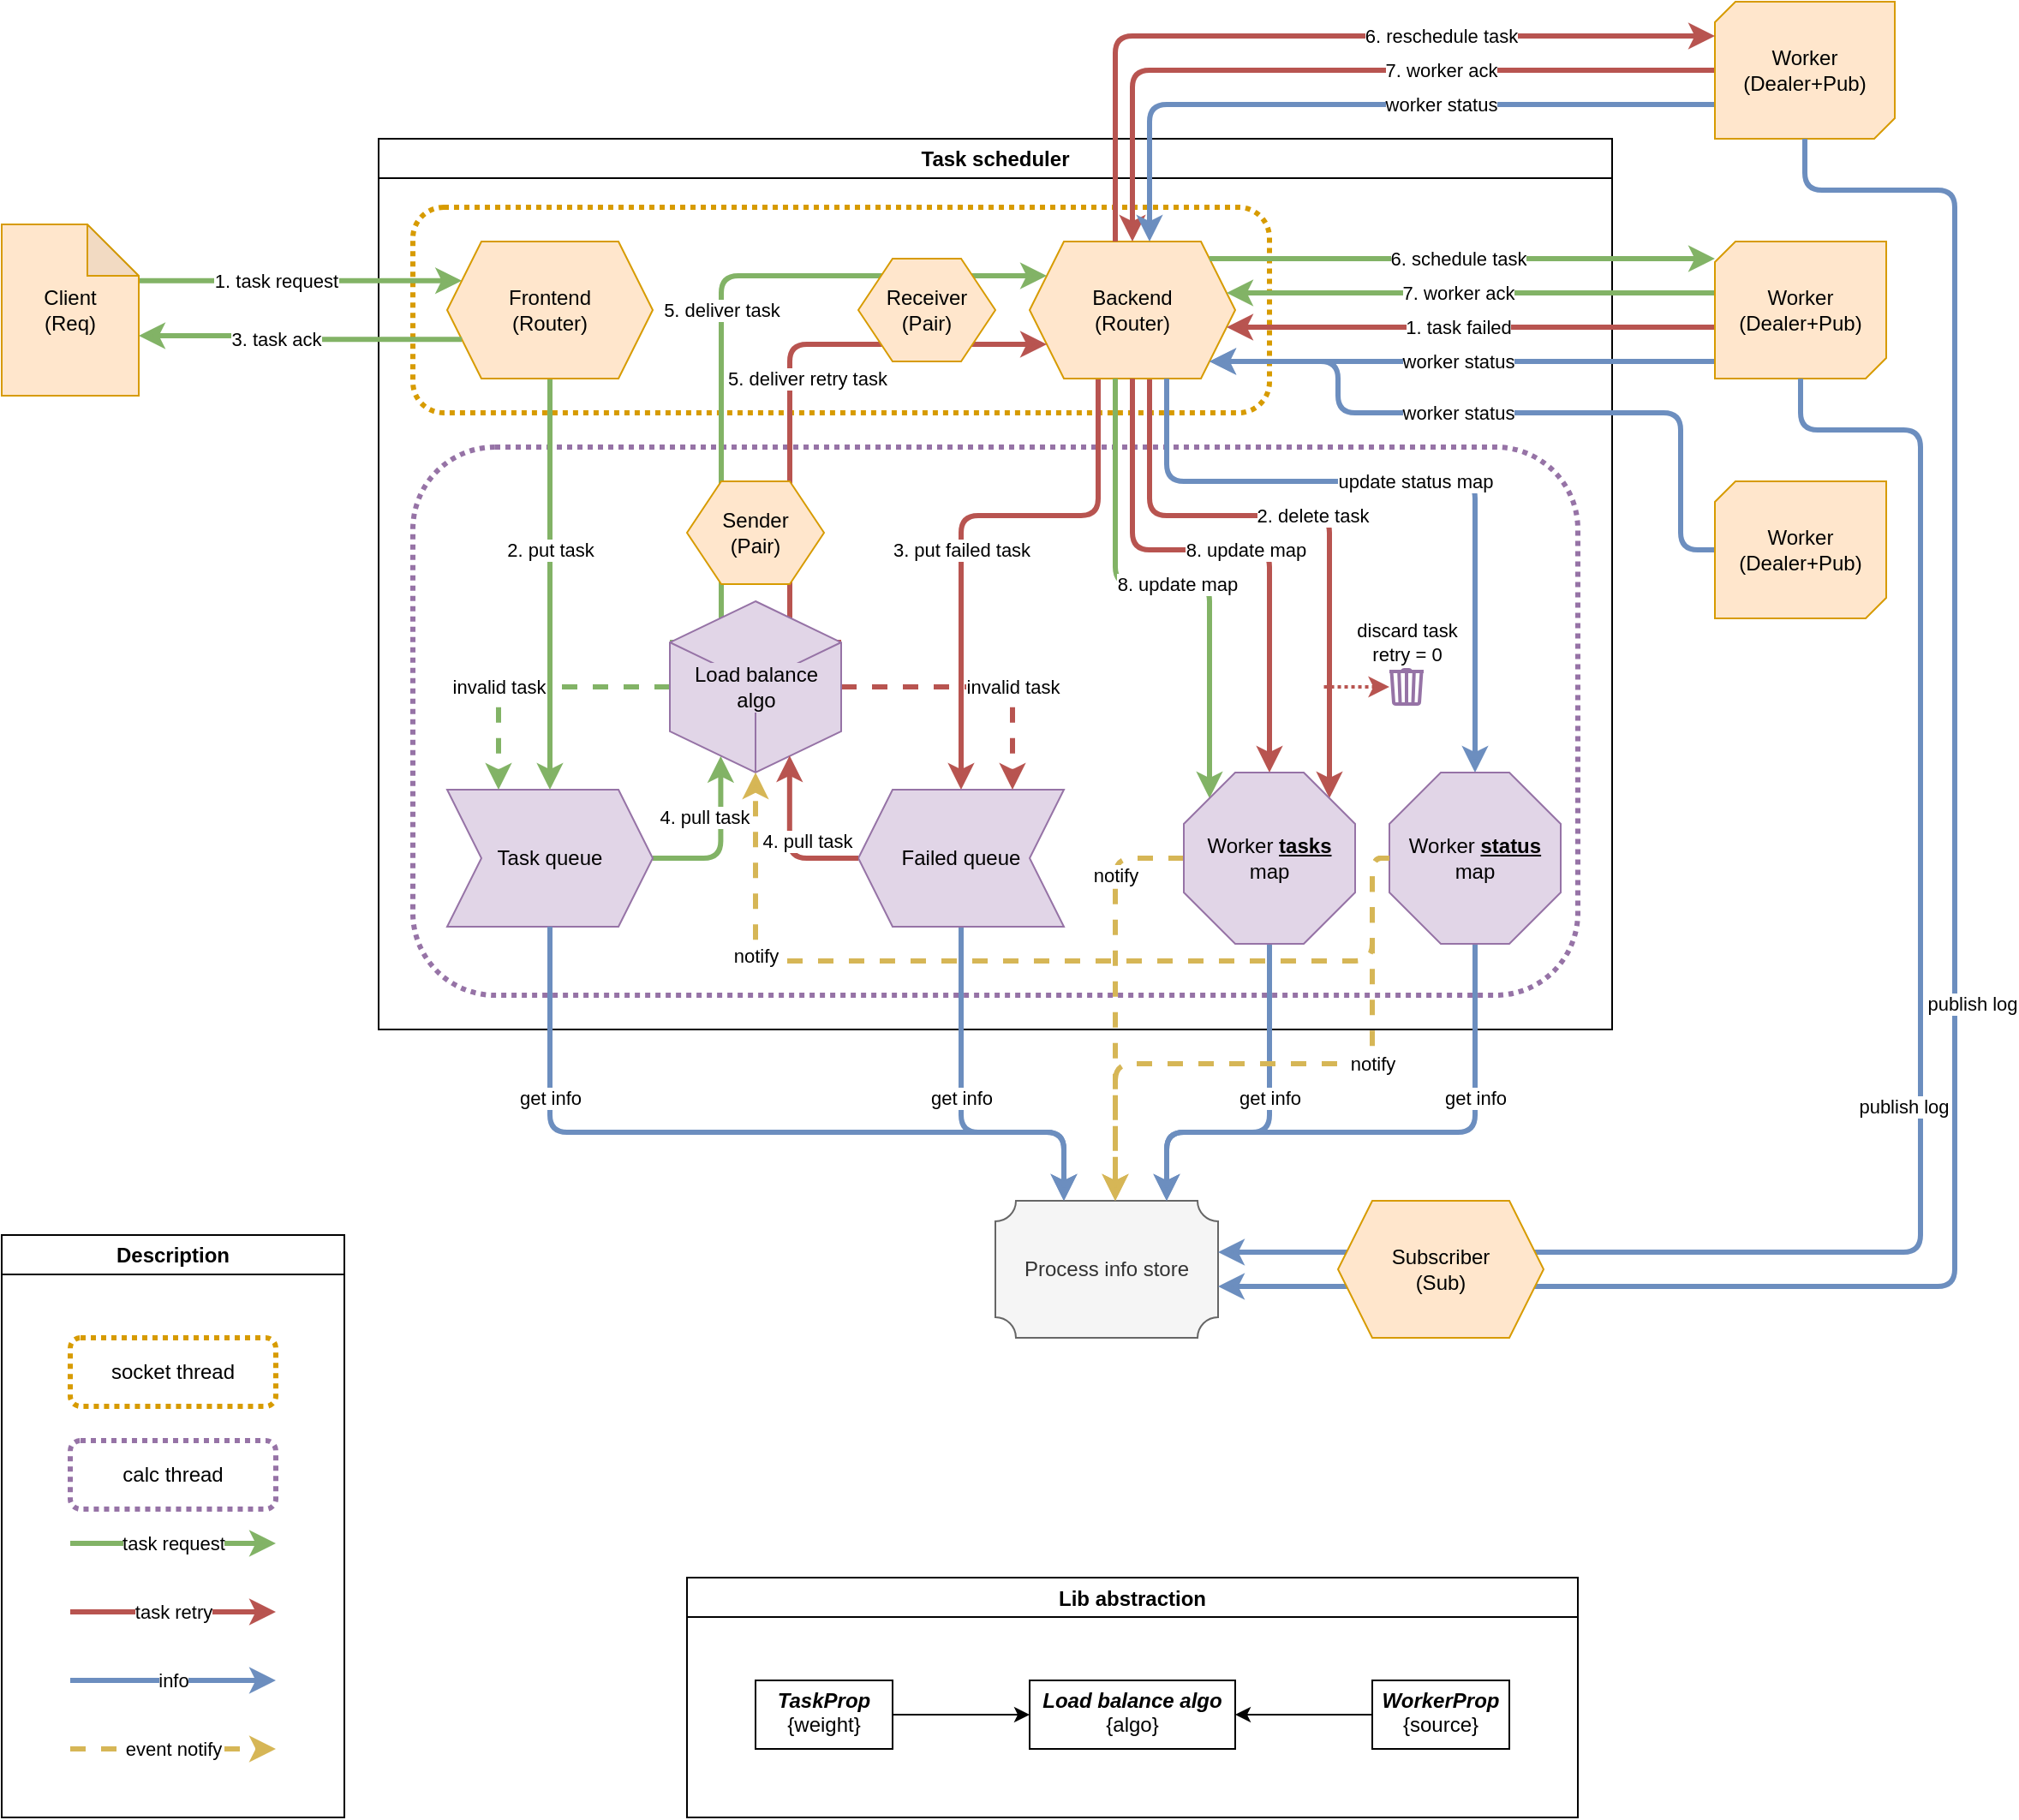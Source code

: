 <mxfile>
    <diagram id="xiL-nLfTT3lPNEiGtB9C" name="Page-1">
        <mxGraphModel dx="2049" dy="1181" grid="1" gridSize="10" guides="1" tooltips="1" connect="1" arrows="1" fold="1" page="0" pageScale="1" pageWidth="850" pageHeight="1100" math="0" shadow="0">
            <root>
                <mxCell id="0"/>
                <mxCell id="1" parent="0"/>
                <mxCell id="66" value="" style="rounded=1;whiteSpace=wrap;html=1;fillColor=none;dashed=1;strokeWidth=3;strokeColor=#9673A6;dashPattern=1 1;" parent="1" vertex="1">
                    <mxGeometry x="440" y="320" width="680" height="320" as="geometry"/>
                </mxCell>
                <mxCell id="65" value="" style="rounded=1;whiteSpace=wrap;html=1;fillColor=none;dashed=1;strokeWidth=3;strokeColor=#D79B00;dashPattern=1 1;" parent="1" vertex="1">
                    <mxGeometry x="440" y="180" width="500" height="120" as="geometry"/>
                </mxCell>
                <mxCell id="34" value="Task scheduler" style="swimlane;whiteSpace=wrap;html=1;container=0;" parent="1" vertex="1">
                    <mxGeometry x="420" y="140" width="720" height="520" as="geometry">
                        <mxRectangle x="440" y="160" width="120" height="30" as="alternateBounds"/>
                    </mxGeometry>
                </mxCell>
                <mxCell id="7" value="1. task request" style="edgeStyle=orthogonalEdgeStyle;html=1;entryX=0;entryY=0.25;entryDx=0;entryDy=0;fillColor=#d5e8d4;strokeColor=#82b366;strokeWidth=3;" parent="1" source="2" target="4" edge="1">
                    <mxGeometry x="-0.151" relative="1" as="geometry">
                        <Array as="points">
                            <mxPoint x="250" y="223"/>
                            <mxPoint x="250" y="223"/>
                        </Array>
                        <mxPoint as="offset"/>
                    </mxGeometry>
                </mxCell>
                <mxCell id="2" value="&lt;div&gt;Client&lt;/div&gt;&lt;div&gt;(&lt;span style=&quot;color: rgb(0, 0, 0); background-color: transparent;&quot;&gt;Req&lt;/span&gt;&lt;span style=&quot;background-color: transparent;&quot;&gt;)&lt;/span&gt;&lt;/div&gt;" style="shape=note;whiteSpace=wrap;html=1;backgroundOutline=1;darkOpacity=0.05;fillColor=#ffe6cc;strokeColor=#d79b00;" parent="1" vertex="1">
                    <mxGeometry x="200" y="190" width="80" height="100" as="geometry"/>
                </mxCell>
                <mxCell id="14" value="4. pull task" style="edgeStyle=orthogonalEdgeStyle;html=1;fillColor=#d5e8d4;strokeColor=#82b366;strokeWidth=3;exitX=1;exitY=0.5;exitDx=0;exitDy=0;entryX=0.297;entryY=0.904;entryDx=0;entryDy=0;entryPerimeter=0;" parent="1" source="3" target="20" edge="1">
                    <mxGeometry x="0.288" y="10" relative="1" as="geometry">
                        <Array as="points">
                            <mxPoint x="620" y="560"/>
                        </Array>
                        <mxPoint as="offset"/>
                    </mxGeometry>
                </mxCell>
                <mxCell id="3" value="Task queue" style="shape=step;perimeter=stepPerimeter;whiteSpace=wrap;html=1;fixedSize=1;fillColor=#e1d5e7;strokeColor=#9673a6;" parent="1" vertex="1">
                    <mxGeometry x="460" y="520" width="120" height="80" as="geometry"/>
                </mxCell>
                <mxCell id="12" value="2. put task" style="edgeStyle=orthogonalEdgeStyle;html=1;exitX=0.5;exitY=1;exitDx=0;exitDy=0;entryX=0.5;entryY=0;entryDx=0;entryDy=0;fillColor=#d5e8d4;strokeColor=#82b366;strokeWidth=3;" parent="1" source="4" target="3" edge="1">
                    <mxGeometry x="-0.167" relative="1" as="geometry">
                        <Array as="points"/>
                        <mxPoint as="offset"/>
                    </mxGeometry>
                </mxCell>
                <mxCell id="4" value="Frontend&lt;div&gt;(&lt;span style=&quot;color: rgb(0, 0, 0); background-color: transparent;&quot;&gt;Router&lt;/span&gt;&lt;span style=&quot;background-color: transparent;&quot;&gt;)&lt;/span&gt;&lt;/div&gt;" style="shape=hexagon;perimeter=hexagonPerimeter2;whiteSpace=wrap;html=1;fixedSize=1;fillColor=#ffe6cc;strokeColor=#d79b00;" parent="1" vertex="1">
                    <mxGeometry x="460" y="200" width="120" height="80" as="geometry"/>
                </mxCell>
                <mxCell id="24" value="2. delete task" style="edgeStyle=orthogonalEdgeStyle;html=1;rounded=1;strokeColor=#b85450;strokeWidth=3;align=center;verticalAlign=middle;fontFamily=Helvetica;fontSize=11;fontColor=default;labelBackgroundColor=default;endArrow=classic;fillColor=#f8cecc;entryX=0;entryY=0;entryDx=85;entryDy=15;entryPerimeter=0;" parent="1" source="5" target="9" edge="1">
                    <mxGeometry relative="1" as="geometry">
                        <mxPoint x="880.004" y="280" as="sourcePoint"/>
                        <mxPoint x="1184.97" y="505" as="targetPoint"/>
                        <Array as="points">
                            <mxPoint x="870" y="360"/>
                            <mxPoint x="975" y="360"/>
                        </Array>
                        <mxPoint as="offset"/>
                    </mxGeometry>
                </mxCell>
                <mxCell id="25" value="3. put failed task" style="edgeStyle=orthogonalEdgeStyle;html=1;rounded=1;strokeColor=#b85450;strokeWidth=3;align=center;verticalAlign=middle;fontFamily=Helvetica;fontSize=11;fontColor=default;labelBackgroundColor=default;endArrow=classic;fillColor=#f8cecc;" parent="1" source="5" target="8" edge="1">
                    <mxGeometry x="0.125" relative="1" as="geometry">
                        <mxPoint x="830" y="280" as="sourcePoint"/>
                        <mxPoint x="760" y="520" as="targetPoint"/>
                        <Array as="points">
                            <mxPoint x="840" y="360"/>
                            <mxPoint x="760" y="360"/>
                        </Array>
                        <mxPoint as="offset"/>
                    </mxGeometry>
                </mxCell>
                <mxCell id="5" value="Backend&lt;div&gt;(&lt;span style=&quot;color: rgb(0, 0, 0); background-color: transparent;&quot;&gt;Router)&lt;/span&gt;&lt;/div&gt;" style="shape=hexagon;perimeter=hexagonPerimeter2;whiteSpace=wrap;html=1;fixedSize=1;fillColor=#ffe6cc;strokeColor=#d79b00;" parent="1" vertex="1">
                    <mxGeometry x="800" y="200" width="120" height="80" as="geometry"/>
                </mxCell>
                <mxCell id="17" value="7. worker ack" style="edgeStyle=orthogonalEdgeStyle;html=1;fillColor=#d5e8d4;strokeColor=#82b366;strokeWidth=3;" parent="1" source="6" target="5" edge="1">
                    <mxGeometry x="0.053" relative="1" as="geometry">
                        <mxPoint x="1070" y="210" as="targetPoint"/>
                        <Array as="points">
                            <mxPoint x="1010" y="230"/>
                            <mxPoint x="1010" y="230"/>
                        </Array>
                        <mxPoint as="offset"/>
                    </mxGeometry>
                </mxCell>
                <mxCell id="23" value="1. task failed" style="edgeStyle=orthogonalEdgeStyle;html=1;rounded=1;strokeColor=#b85450;strokeWidth=3;align=center;verticalAlign=middle;fontFamily=Helvetica;fontSize=11;fontColor=default;labelBackgroundColor=default;endArrow=classic;fillColor=#f8cecc;" parent="1" source="6" target="5" edge="1">
                    <mxGeometry x="0.053" relative="1" as="geometry">
                        <Array as="points">
                            <mxPoint x="960" y="250"/>
                            <mxPoint x="960" y="250"/>
                        </Array>
                        <mxPoint as="offset"/>
                    </mxGeometry>
                </mxCell>
                <mxCell id="54" value="worker status" style="edgeStyle=orthogonalEdgeStyle;html=1;rounded=1;strokeColor=#6c8ebf;strokeWidth=3;align=center;verticalAlign=middle;fontFamily=Helvetica;fontSize=11;fontColor=default;labelBackgroundColor=default;endArrow=classic;fillColor=#dae8fc;" parent="1" source="6" target="5" edge="1">
                    <mxGeometry x="0.017" relative="1" as="geometry">
                        <Array as="points">
                            <mxPoint x="970" y="270"/>
                            <mxPoint x="970" y="270"/>
                        </Array>
                        <mxPoint as="offset"/>
                    </mxGeometry>
                </mxCell>
                <mxCell id="6" value="&lt;span style=&quot;color: rgb(0, 0, 0);&quot;&gt;Worker&lt;/span&gt;&lt;div&gt;(&lt;span style=&quot;background-color: transparent; color: rgb(0, 0, 0);&quot;&gt;Dealer+Pub&lt;/span&gt;&lt;span style=&quot;background-color: transparent;&quot;&gt;)&lt;/span&gt;&lt;/div&gt;" style="verticalLabelPosition=middle;verticalAlign=middle;shape=mxgraph.basic.diag_snip_rect;dx=6;whiteSpace=wrap;html=1;horizontal=1;labelPosition=center;align=center;fillColor=#ffe6cc;strokeColor=#d79b00;" parent="1" vertex="1">
                    <mxGeometry x="1200" y="200" width="100" height="80" as="geometry"/>
                </mxCell>
                <mxCell id="39" value="get info" style="edgeStyle=orthogonalEdgeStyle;html=1;rounded=1;strokeColor=#6c8ebf;strokeWidth=3;align=center;verticalAlign=middle;fontFamily=Helvetica;fontSize=11;fontColor=default;labelBackgroundColor=default;endArrow=classic;fillColor=#dae8fc;" parent="1" source="8" target="19" edge="1">
                    <mxGeometry x="-0.091" relative="1" as="geometry">
                        <Array as="points">
                            <mxPoint x="760" y="720"/>
                            <mxPoint x="820" y="720"/>
                        </Array>
                        <mxPoint as="offset"/>
                    </mxGeometry>
                </mxCell>
                <mxCell id="8" value="Failed queue" style="shape=step;perimeter=stepPerimeter;whiteSpace=wrap;html=1;fixedSize=1;fillColor=#e1d5e7;strokeColor=#9673a6;direction=west;" parent="1" vertex="1">
                    <mxGeometry x="700" y="520" width="120" height="80" as="geometry"/>
                </mxCell>
                <mxCell id="29" value="7. worker ack" style="edgeStyle=orthogonalEdgeStyle;html=1;rounded=1;strokeColor=#b85450;strokeWidth=3;align=center;verticalAlign=middle;fontFamily=Helvetica;fontSize=11;fontColor=default;labelBackgroundColor=default;endArrow=classic;fillColor=#f8cecc;" parent="1" source="10" target="5" edge="1">
                    <mxGeometry x="-0.273" relative="1" as="geometry">
                        <Array as="points">
                            <mxPoint x="860" y="100"/>
                        </Array>
                        <mxPoint as="offset"/>
                    </mxGeometry>
                </mxCell>
                <mxCell id="52" value="worker status" style="edgeStyle=orthogonalEdgeStyle;html=1;rounded=1;strokeColor=#6c8ebf;strokeWidth=3;align=center;verticalAlign=middle;fontFamily=Helvetica;fontSize=11;fontColor=default;labelBackgroundColor=default;endArrow=classic;fillColor=#dae8fc;" parent="1" source="10" target="5" edge="1">
                    <mxGeometry x="-0.219" relative="1" as="geometry">
                        <Array as="points">
                            <mxPoint x="870" y="120"/>
                        </Array>
                        <mxPoint as="offset"/>
                    </mxGeometry>
                </mxCell>
                <mxCell id="10" value="Worker&lt;div&gt;(&lt;span style=&quot;color: rgb(0, 0, 0); background-color: transparent;&quot;&gt;Dealer+Pub&lt;/span&gt;&lt;span style=&quot;background-color: transparent;&quot;&gt;)&lt;/span&gt;&lt;/div&gt;" style="verticalLabelPosition=middle;verticalAlign=middle;shape=mxgraph.basic.diag_snip_rect;dx=6;whiteSpace=wrap;html=1;horizontal=1;labelPosition=center;align=center;fillColor=#ffe6cc;strokeColor=#d79b00;" parent="1" vertex="1">
                    <mxGeometry x="1200" y="60" width="105" height="80" as="geometry"/>
                </mxCell>
                <mxCell id="13" value="3. task ack" style="edgeStyle=orthogonalEdgeStyle;html=1;exitX=0;exitY=0.75;exitDx=0;exitDy=0;entryX=0;entryY=0;entryDx=80;entryDy=65;entryPerimeter=0;fillColor=#d5e8d4;strokeColor=#82b366;strokeWidth=3;" parent="1" source="4" target="2" edge="1">
                    <mxGeometry x="0.161" y="2" relative="1" as="geometry">
                        <mxPoint as="offset"/>
                    </mxGeometry>
                </mxCell>
                <mxCell id="15" value="8. update map" style="edgeStyle=orthogonalEdgeStyle;html=1;fillColor=#d5e8d4;strokeColor=#82b366;strokeWidth=3;entryX=0;entryY=0;entryDx=15;entryDy=15;entryPerimeter=0;" parent="1" source="5" target="9" edge="1">
                    <mxGeometry x="0.035" relative="1" as="geometry">
                        <Array as="points">
                            <mxPoint x="850" y="400"/>
                            <mxPoint x="905" y="400"/>
                        </Array>
                        <mxPoint as="offset"/>
                    </mxGeometry>
                </mxCell>
                <mxCell id="16" value="6. schedule task" style="edgeStyle=orthogonalEdgeStyle;html=1;fillColor=#d5e8d4;strokeColor=#82b366;strokeWidth=3;" parent="1" source="5" target="6" edge="1">
                    <mxGeometry x="-0.017" relative="1" as="geometry">
                        <mxPoint x="1100" y="330" as="targetPoint"/>
                        <Array as="points">
                            <mxPoint x="1020" y="210"/>
                            <mxPoint x="1020" y="210"/>
                        </Array>
                        <mxPoint as="offset"/>
                    </mxGeometry>
                </mxCell>
                <mxCell id="19" value="Process info store" style="verticalLabelPosition=middle;verticalAlign=middle;html=1;shape=mxgraph.basic.plaque;dx=6;whiteSpace=wrap;labelPosition=center;align=center;fillColor=#f5f5f5;fontColor=#333333;strokeColor=#666666;" parent="1" vertex="1">
                    <mxGeometry x="780" y="760" width="130" height="80" as="geometry"/>
                </mxCell>
                <mxCell id="21" value="5. deliver task" style="edgeStyle=orthogonalEdgeStyle;html=1;fillColor=#d5e8d4;strokeColor=#82b366;strokeWidth=3;exitX=0;exitY=0;exitDx=0;exitDy=24.008;exitPerimeter=0;" parent="1" source="20" target="5" edge="1">
                    <mxGeometry x="0.033" relative="1" as="geometry">
                        <Array as="points">
                            <mxPoint x="620" y="434"/>
                            <mxPoint x="620" y="220"/>
                        </Array>
                        <mxPoint as="offset"/>
                        <mxPoint x="620" y="230" as="targetPoint"/>
                    </mxGeometry>
                </mxCell>
                <mxCell id="36" value="Text" style="edgeLabel;html=1;align=center;verticalAlign=middle;resizable=0;points=[];" parent="21" vertex="1" connectable="0">
                    <mxGeometry x="-0.858" y="-2" relative="1" as="geometry">
                        <mxPoint as="offset"/>
                    </mxGeometry>
                </mxCell>
                <mxCell id="27" value="5. deliver retry task" style="edgeStyle=orthogonalEdgeStyle;html=1;rounded=1;strokeColor=#b85450;strokeWidth=3;align=center;verticalAlign=middle;fontFamily=Helvetica;fontSize=11;fontColor=default;labelBackgroundColor=default;endArrow=classic;fillColor=#f8cecc;exitX=0;exitY=0;exitDx=100;exitDy=24.008;exitPerimeter=0;" parent="1" source="20" target="5" edge="1">
                    <mxGeometry x="0.04" y="-10" relative="1" as="geometry">
                        <Array as="points">
                            <mxPoint x="660" y="434"/>
                            <mxPoint x="660" y="260"/>
                        </Array>
                        <mxPoint as="offset"/>
                        <mxPoint x="660" y="280" as="targetPoint"/>
                    </mxGeometry>
                </mxCell>
                <mxCell id="63" value="invalid task" style="edgeStyle=orthogonalEdgeStyle;html=1;rounded=1;strokeColor=#82b366;strokeWidth=3;align=center;verticalAlign=middle;fontFamily=Helvetica;fontSize=11;fontColor=default;labelBackgroundColor=default;endArrow=classic;fillColor=#d5e8d4;dashed=1;" parent="1" source="20" target="3" edge="1">
                    <mxGeometry x="0.25" relative="1" as="geometry">
                        <Array as="points">
                            <mxPoint x="490" y="460"/>
                        </Array>
                        <mxPoint as="offset"/>
                    </mxGeometry>
                </mxCell>
                <mxCell id="64" value="invalid task" style="edgeStyle=orthogonalEdgeStyle;html=1;rounded=1;strokeColor=#b85450;strokeWidth=3;align=center;verticalAlign=middle;fontFamily=Helvetica;fontSize=11;fontColor=default;labelBackgroundColor=default;endArrow=classic;fillColor=#f8cecc;dashed=1;" parent="1" source="20" target="8" edge="1">
                    <mxGeometry x="0.25" relative="1" as="geometry">
                        <Array as="points">
                            <mxPoint x="790" y="460"/>
                        </Array>
                        <mxPoint as="offset"/>
                    </mxGeometry>
                </mxCell>
                <mxCell id="20" value="Load balance&lt;div&gt;algo&lt;/div&gt;" style="html=1;shape=mxgraph.basic.isocube;isoAngle=15;labelBackgroundColor=#E1D5E7;fillColor=#e1d5e7;strokeColor=#9673a6;" parent="1" vertex="1">
                    <mxGeometry x="590" y="410" width="100" height="100" as="geometry"/>
                </mxCell>
                <mxCell id="26" value="4. pull task" style="edgeStyle=orthogonalEdgeStyle;html=1;rounded=1;strokeColor=#b85450;strokeWidth=3;align=center;verticalAlign=middle;fontFamily=Helvetica;fontSize=11;fontColor=default;labelBackgroundColor=default;endArrow=classic;fillColor=#f8cecc;entryX=0.699;entryY=0.901;entryDx=0;entryDy=0;entryPerimeter=0;" parent="1" source="8" target="20" edge="1">
                    <mxGeometry x="0.002" y="-10" relative="1" as="geometry">
                        <mxPoint x="820" y="630" as="sourcePoint"/>
                        <mxPoint x="660" y="460" as="targetPoint"/>
                        <Array as="points">
                            <mxPoint x="660" y="560"/>
                        </Array>
                        <mxPoint as="offset"/>
                    </mxGeometry>
                </mxCell>
                <mxCell id="28" value="6. reschedule task" style="edgeStyle=orthogonalEdgeStyle;html=1;rounded=1;strokeColor=#b85450;strokeWidth=3;align=center;verticalAlign=middle;fontFamily=Helvetica;fontSize=11;fontColor=default;labelBackgroundColor=default;endArrow=classic;fillColor=#f8cecc;" parent="1" source="5" target="10" edge="1">
                    <mxGeometry x="0.319" relative="1" as="geometry">
                        <Array as="points">
                            <mxPoint x="850" y="80"/>
                        </Array>
                        <mxPoint as="offset"/>
                    </mxGeometry>
                </mxCell>
                <mxCell id="30" value="8. update map" style="edgeStyle=orthogonalEdgeStyle;html=1;rounded=1;strokeColor=#b85450;strokeWidth=3;align=center;verticalAlign=middle;fontFamily=Helvetica;fontSize=11;fontColor=default;labelBackgroundColor=default;endArrow=classic;fillColor=#f8cecc;" parent="1" source="5" target="9" edge="1">
                    <mxGeometry x="0.067" relative="1" as="geometry">
                        <mxPoint x="890" y="280" as="sourcePoint"/>
                        <mxPoint x="1150.0" y="490" as="targetPoint"/>
                        <Array as="points">
                            <mxPoint x="860" y="380"/>
                            <mxPoint x="940" y="380"/>
                        </Array>
                        <mxPoint as="offset"/>
                    </mxGeometry>
                </mxCell>
                <mxCell id="32" value="publish log" style="edgeStyle=orthogonalEdgeStyle;html=1;rounded=1;strokeColor=#6c8ebf;strokeWidth=3;align=center;verticalAlign=middle;fontFamily=Helvetica;fontSize=11;fontColor=default;labelBackgroundColor=default;endArrow=classic;fillColor=#dae8fc;" parent="1" source="6" target="19" edge="1">
                    <mxGeometry y="-10" relative="1" as="geometry">
                        <Array as="points">
                            <mxPoint x="1250" y="310"/>
                            <mxPoint x="1320" y="310"/>
                            <mxPoint x="1320" y="790"/>
                        </Array>
                        <mxPoint as="offset"/>
                    </mxGeometry>
                </mxCell>
                <mxCell id="33" value="publish log" style="edgeStyle=orthogonalEdgeStyle;html=1;rounded=1;strokeColor=#6c8ebf;strokeWidth=3;align=center;verticalAlign=middle;fontFamily=Helvetica;fontSize=11;fontColor=default;labelBackgroundColor=default;endArrow=classic;fillColor=#dae8fc;" parent="1" source="10" target="19" edge="1">
                    <mxGeometry x="-0.002" y="10" relative="1" as="geometry">
                        <Array as="points">
                            <mxPoint x="1253" y="170"/>
                            <mxPoint x="1340" y="170"/>
                            <mxPoint x="1340" y="810"/>
                        </Array>
                        <mxPoint as="offset"/>
                    </mxGeometry>
                </mxCell>
                <mxCell id="37" value="get info" style="edgeStyle=orthogonalEdgeStyle;html=1;rounded=1;strokeColor=#6c8ebf;strokeWidth=3;align=center;verticalAlign=middle;fontFamily=Helvetica;fontSize=11;fontColor=default;labelBackgroundColor=default;endArrow=classic;fillColor=#dae8fc;" parent="1" source="9" target="19" edge="1">
                    <mxGeometry x="-0.143" relative="1" as="geometry">
                        <Array as="points">
                            <mxPoint x="940" y="720"/>
                            <mxPoint x="880" y="720"/>
                        </Array>
                        <mxPoint as="offset"/>
                    </mxGeometry>
                </mxCell>
                <mxCell id="38" value="get info" style="edgeStyle=orthogonalEdgeStyle;html=1;rounded=1;strokeColor=#6c8ebf;strokeWidth=3;align=center;verticalAlign=middle;fontFamily=Helvetica;fontSize=11;fontColor=default;labelBackgroundColor=default;endArrow=classic;fillColor=#dae8fc;" parent="1" source="3" target="19" edge="1">
                    <mxGeometry x="-0.565" relative="1" as="geometry">
                        <mxPoint x="790" y="720" as="targetPoint"/>
                        <Array as="points">
                            <mxPoint x="520" y="720"/>
                            <mxPoint x="820" y="720"/>
                        </Array>
                        <mxPoint as="offset"/>
                    </mxGeometry>
                </mxCell>
                <mxCell id="85" value="notify" style="edgeStyle=orthogonalEdgeStyle;html=1;rounded=1;dashed=1;strokeColor=#d6b656;strokeWidth=3;align=center;verticalAlign=middle;fontFamily=Helvetica;fontSize=11;fontColor=default;labelBackgroundColor=default;endArrow=classic;flowAnimation=0;fillColor=#fff2cc;" parent="1" source="9" target="19" edge="1">
                    <mxGeometry x="-0.583" relative="1" as="geometry">
                        <Array as="points">
                            <mxPoint x="850" y="560"/>
                        </Array>
                        <mxPoint as="offset"/>
                    </mxGeometry>
                </mxCell>
                <mxCell id="9" value="Worker &lt;b&gt;&lt;u style=&quot;&quot;&gt;tasks&lt;/u&gt;&lt;/b&gt;&lt;br&gt;map" style="whiteSpace=wrap;html=1;shape=mxgraph.basic.octagon2;align=center;verticalAlign=middle;dx=15;fillColor=#e1d5e7;strokeColor=#9673a6;" parent="1" vertex="1">
                    <mxGeometry x="890" y="510" width="100" height="100" as="geometry"/>
                </mxCell>
                <mxCell id="57" value="get info" style="edgeStyle=orthogonalEdgeStyle;html=1;rounded=1;strokeColor=#6c8ebf;strokeWidth=3;align=center;verticalAlign=middle;fontFamily=Helvetica;fontSize=11;fontColor=default;labelBackgroundColor=default;endArrow=classic;fillColor=#dae8fc;" parent="1" source="55" target="19" edge="1">
                    <mxGeometry x="-0.455" relative="1" as="geometry">
                        <Array as="points">
                            <mxPoint x="1060" y="720"/>
                            <mxPoint x="880" y="720"/>
                        </Array>
                        <mxPoint as="offset"/>
                    </mxGeometry>
                </mxCell>
                <mxCell id="56" value="update status map" style="edgeStyle=orthogonalEdgeStyle;html=1;entryX=0.5;entryY=0;entryDx=0;entryDy=0;entryPerimeter=0;rounded=1;strokeColor=#6c8ebf;strokeWidth=3;align=center;verticalAlign=middle;fontFamily=Helvetica;fontSize=11;fontColor=default;labelBackgroundColor=default;endArrow=classic;fillColor=#dae8fc;" parent="1" source="5" target="55" edge="1">
                    <mxGeometry relative="1" as="geometry">
                        <Array as="points">
                            <mxPoint x="880" y="340"/>
                            <mxPoint x="1060" y="340"/>
                        </Array>
                    </mxGeometry>
                </mxCell>
                <mxCell id="58" value="notify" style="edgeStyle=orthogonalEdgeStyle;html=1;entryX=0.5;entryY=1;entryDx=0;entryDy=0;entryPerimeter=0;rounded=1;strokeColor=#d6b656;strokeWidth=3;align=center;verticalAlign=middle;fontFamily=Helvetica;fontSize=11;fontColor=default;labelBackgroundColor=default;endArrow=classic;fillColor=#fff2cc;flowAnimation=0;dashed=1;" parent="1" source="55" target="20" edge="1">
                    <mxGeometry x="0.606" relative="1" as="geometry">
                        <Array as="points">
                            <mxPoint x="1000" y="560"/>
                            <mxPoint x="1000" y="620"/>
                            <mxPoint x="640" y="620"/>
                        </Array>
                        <mxPoint as="offset"/>
                    </mxGeometry>
                </mxCell>
                <mxCell id="59" value="" style="group" parent="1" vertex="1" connectable="0">
                    <mxGeometry x="600" y="980" width="520" height="140" as="geometry"/>
                </mxCell>
                <mxCell id="49" style="edgeStyle=none;html=1;exitX=1;exitY=0.5;exitDx=0;exitDy=0;entryX=0;entryY=0.5;entryDx=0;entryDy=0;" parent="59" source="46" target="47" edge="1">
                    <mxGeometry relative="1" as="geometry"/>
                </mxCell>
                <mxCell id="46" value="&lt;p style=&quot;margin:5px;&quot;&gt;&lt;b&gt;&lt;i&gt;TaskProp&lt;/i&gt;&lt;/b&gt;&lt;br&gt;{weight}&lt;/p&gt;" style="shape=rect;html=1;overflow=fill;whiteSpace=wrap;align=center;" parent="59" vertex="1">
                    <mxGeometry x="40" y="60" width="80" height="40" as="geometry"/>
                </mxCell>
                <mxCell id="47" value="&lt;p style=&quot;margin:5px;&quot;&gt;&lt;b&gt;&lt;i&gt;Load balance algo&lt;/i&gt;&lt;/b&gt;&lt;br&gt;{algo}&lt;/p&gt;" style="shape=rect;html=1;overflow=fill;whiteSpace=wrap;align=center;" parent="59" vertex="1">
                    <mxGeometry x="200" y="60" width="120" height="40" as="geometry"/>
                </mxCell>
                <mxCell id="50" style="edgeStyle=none;html=1;entryX=1;entryY=0.5;entryDx=0;entryDy=0;" parent="59" source="48" target="47" edge="1">
                    <mxGeometry relative="1" as="geometry"/>
                </mxCell>
                <mxCell id="48" value="&lt;p style=&quot;margin:5px;&quot;&gt;&lt;b&gt;&lt;i&gt;WorkerProp&lt;/i&gt;&lt;/b&gt;&lt;br&gt;{source}&lt;/p&gt;" style="shape=rect;html=1;overflow=fill;whiteSpace=wrap;align=center;" parent="59" vertex="1">
                    <mxGeometry x="400" y="60" width="80" height="40" as="geometry"/>
                </mxCell>
                <mxCell id="51" value="Lib abstraction" style="swimlane;" parent="59" vertex="1">
                    <mxGeometry width="520" height="140" as="geometry"/>
                </mxCell>
                <mxCell id="62" value="worker status" style="edgeStyle=orthogonalEdgeStyle;html=1;rounded=1;strokeColor=#6c8ebf;strokeWidth=3;align=center;verticalAlign=middle;fontFamily=Helvetica;fontSize=11;fontColor=default;labelBackgroundColor=default;endArrow=classic;fillColor=#dae8fc;" parent="1" source="61" target="5" edge="1">
                    <mxGeometry x="0.136" relative="1" as="geometry">
                        <Array as="points">
                            <mxPoint x="1180" y="380"/>
                            <mxPoint x="1180" y="300"/>
                            <mxPoint x="980" y="300"/>
                            <mxPoint x="980" y="270"/>
                        </Array>
                        <mxPoint as="offset"/>
                    </mxGeometry>
                </mxCell>
                <mxCell id="61" value="&lt;span style=&quot;color: rgb(0, 0, 0);&quot;&gt;Worker&lt;/span&gt;&lt;div&gt;(&lt;span style=&quot;background-color: transparent; color: rgb(0, 0, 0);&quot;&gt;Dealer+Pub&lt;/span&gt;&lt;span style=&quot;background-color: transparent;&quot;&gt;)&lt;/span&gt;&lt;/div&gt;" style="verticalLabelPosition=middle;verticalAlign=middle;shape=mxgraph.basic.diag_snip_rect;dx=6;whiteSpace=wrap;html=1;horizontal=1;labelPosition=center;align=center;fillColor=#ffe6cc;strokeColor=#d79b00;" parent="1" vertex="1">
                    <mxGeometry x="1200" y="340" width="100" height="80" as="geometry"/>
                </mxCell>
                <mxCell id="55" value="Worker &lt;b&gt;&lt;u&gt;status&lt;/u&gt;&lt;/b&gt;&lt;br&gt;map" style="whiteSpace=wrap;html=1;shape=mxgraph.basic.octagon2;align=center;verticalAlign=middle;dx=15;fillColor=#e1d5e7;strokeColor=#9673a6;" parent="1" vertex="1">
                    <mxGeometry x="1010" y="510" width="100" height="100" as="geometry"/>
                </mxCell>
                <mxCell id="73" value="" style="group" parent="1" vertex="1" connectable="0">
                    <mxGeometry x="200" y="780" width="200" height="340" as="geometry"/>
                </mxCell>
                <mxCell id="69" value="Description" style="swimlane;whiteSpace=wrap;html=1;container=0;" parent="73" vertex="1">
                    <mxGeometry width="200" height="340" as="geometry"/>
                </mxCell>
                <mxCell id="43" value="task request" style="html=1;rounded=1;strokeColor=#82b366;strokeWidth=3;align=center;verticalAlign=middle;fontFamily=Helvetica;fontSize=11;fontColor=default;labelBackgroundColor=default;endArrow=classic;fillColor=#d5e8d4;" parent="73" edge="1">
                    <mxGeometry relative="1" as="geometry">
                        <mxPoint x="40" y="180" as="sourcePoint"/>
                        <mxPoint x="160" y="180" as="targetPoint"/>
                    </mxGeometry>
                </mxCell>
                <mxCell id="44" value="task retry" style="html=1;rounded=1;strokeColor=#b85450;strokeWidth=3;align=center;verticalAlign=middle;fontFamily=Helvetica;fontSize=11;fontColor=default;labelBackgroundColor=default;endArrow=classic;fillColor=#f8cecc;" parent="73" edge="1">
                    <mxGeometry relative="1" as="geometry">
                        <mxPoint x="40" y="220" as="sourcePoint"/>
                        <mxPoint x="160" y="220" as="targetPoint"/>
                        <mxPoint as="offset"/>
                    </mxGeometry>
                </mxCell>
                <mxCell id="45" value="info" style="html=1;rounded=1;strokeColor=#6c8ebf;strokeWidth=3;align=center;verticalAlign=middle;fontFamily=Helvetica;fontSize=11;fontColor=default;labelBackgroundColor=default;endArrow=classic;fillColor=#dae8fc;" parent="73" edge="1">
                    <mxGeometry relative="1" as="geometry">
                        <mxPoint x="40" y="260" as="sourcePoint"/>
                        <mxPoint x="160" y="260" as="targetPoint"/>
                    </mxGeometry>
                </mxCell>
                <mxCell id="60" value="event notify" style="html=1;rounded=1;strokeColor=#d6b656;strokeWidth=3;align=center;verticalAlign=middle;fontFamily=Helvetica;fontSize=11;fontColor=default;labelBackgroundColor=default;endArrow=classic;fillColor=#fff2cc;dashed=1;flowAnimation=0;" parent="73" edge="1">
                    <mxGeometry relative="1" as="geometry">
                        <mxPoint x="40" y="300" as="sourcePoint"/>
                        <mxPoint x="160" y="300" as="targetPoint"/>
                    </mxGeometry>
                </mxCell>
                <mxCell id="68" value="calc thread" style="rounded=1;whiteSpace=wrap;html=1;fillColor=none;dashed=1;dashPattern=1 1;strokeWidth=3;strokeColor=#9673A6;container=0;" parent="73" vertex="1">
                    <mxGeometry x="40" y="120" width="120" height="40" as="geometry"/>
                </mxCell>
                <mxCell id="67" value="socket thread" style="rounded=1;whiteSpace=wrap;html=1;fillColor=none;dashed=1;dashPattern=1 1;strokeWidth=3;strokeColor=#D79B00;container=0;" parent="73" vertex="1">
                    <mxGeometry x="40" y="60" width="120" height="40" as="geometry"/>
                </mxCell>
                <mxCell id="74" value="Receiver&lt;br&gt;&lt;div&gt;(Pair&lt;span style=&quot;color: rgb(0, 0, 0); background-color: transparent;&quot;&gt;)&lt;/span&gt;&lt;/div&gt;" style="shape=hexagon;perimeter=hexagonPerimeter2;whiteSpace=wrap;html=1;fixedSize=1;fillColor=#ffe6cc;strokeColor=#d79b00;" parent="1" vertex="1">
                    <mxGeometry x="700" y="210" width="80" height="60" as="geometry"/>
                </mxCell>
                <mxCell id="82" value="Sender&lt;br&gt;&lt;div&gt;(Pair&lt;span style=&quot;color: rgb(0, 0, 0); background-color: transparent;&quot;&gt;)&lt;/span&gt;&lt;/div&gt;" style="shape=hexagon;perimeter=hexagonPerimeter2;whiteSpace=wrap;html=1;fixedSize=1;fillColor=#ffe6cc;strokeColor=#d79b00;" parent="1" vertex="1">
                    <mxGeometry x="600" y="340" width="80" height="60" as="geometry"/>
                </mxCell>
                <mxCell id="83" value="Subscriber&lt;br&gt;&lt;div&gt;(Sub&lt;span style=&quot;color: rgb(0, 0, 0); background-color: transparent;&quot;&gt;)&lt;/span&gt;&lt;/div&gt;" style="shape=hexagon;perimeter=hexagonPerimeter2;whiteSpace=wrap;html=1;fixedSize=1;fillColor=#ffe6cc;strokeColor=#d79b00;" parent="1" vertex="1">
                    <mxGeometry x="980" y="760" width="120" height="80" as="geometry"/>
                </mxCell>
                <mxCell id="84" value="notify" style="edgeStyle=orthogonalEdgeStyle;html=1;rounded=1;dashed=1;strokeColor=#d6b656;strokeWidth=3;align=center;verticalAlign=middle;fontFamily=Helvetica;fontSize=11;fontColor=default;labelBackgroundColor=default;endArrow=classic;flowAnimation=0;fillColor=#fff2cc;" parent="1" source="55" target="19" edge="1">
                    <mxGeometry x="-0.278" relative="1" as="geometry">
                        <Array as="points">
                            <mxPoint x="1000" y="560"/>
                            <mxPoint x="1000" y="680"/>
                            <mxPoint x="850" y="680"/>
                        </Array>
                        <mxPoint as="offset"/>
                    </mxGeometry>
                </mxCell>
                <mxCell id="87" value="" style="edgeStyle=none;html=1;endArrow=none;endFill=0;startArrow=classic;startFill=1;rounded=1;strokeColor=#b85450;strokeWidth=2;align=center;verticalAlign=middle;fontFamily=Helvetica;fontSize=11;fontColor=default;labelBackgroundColor=default;fillColor=#f8cecc;dashed=1;dashPattern=1 1;" parent="1" source="86" edge="1">
                    <mxGeometry relative="1" as="geometry">
                        <mxPoint x="970" y="460" as="targetPoint"/>
                    </mxGeometry>
                </mxCell>
                <mxCell id="86" value="&lt;span style=&quot;color: rgb(0, 0, 0); font-size: 11px;&quot;&gt;discard task&lt;/span&gt;&lt;div style=&quot;font-size: 11px;&quot;&gt;retry = 0&lt;/div&gt;" style="html=1;verticalLabelPosition=top;align=center;labelBackgroundColor=#ffffff;verticalAlign=bottom;strokeWidth=2;strokeColor=#9673A6;shadow=0;dashed=0;shape=mxgraph.ios7.icons.trashcan;labelPosition=center;" parent="1" vertex="1">
                    <mxGeometry x="1010" y="450" width="20" height="20" as="geometry"/>
                </mxCell>
            </root>
        </mxGraphModel>
    </diagram>
</mxfile>